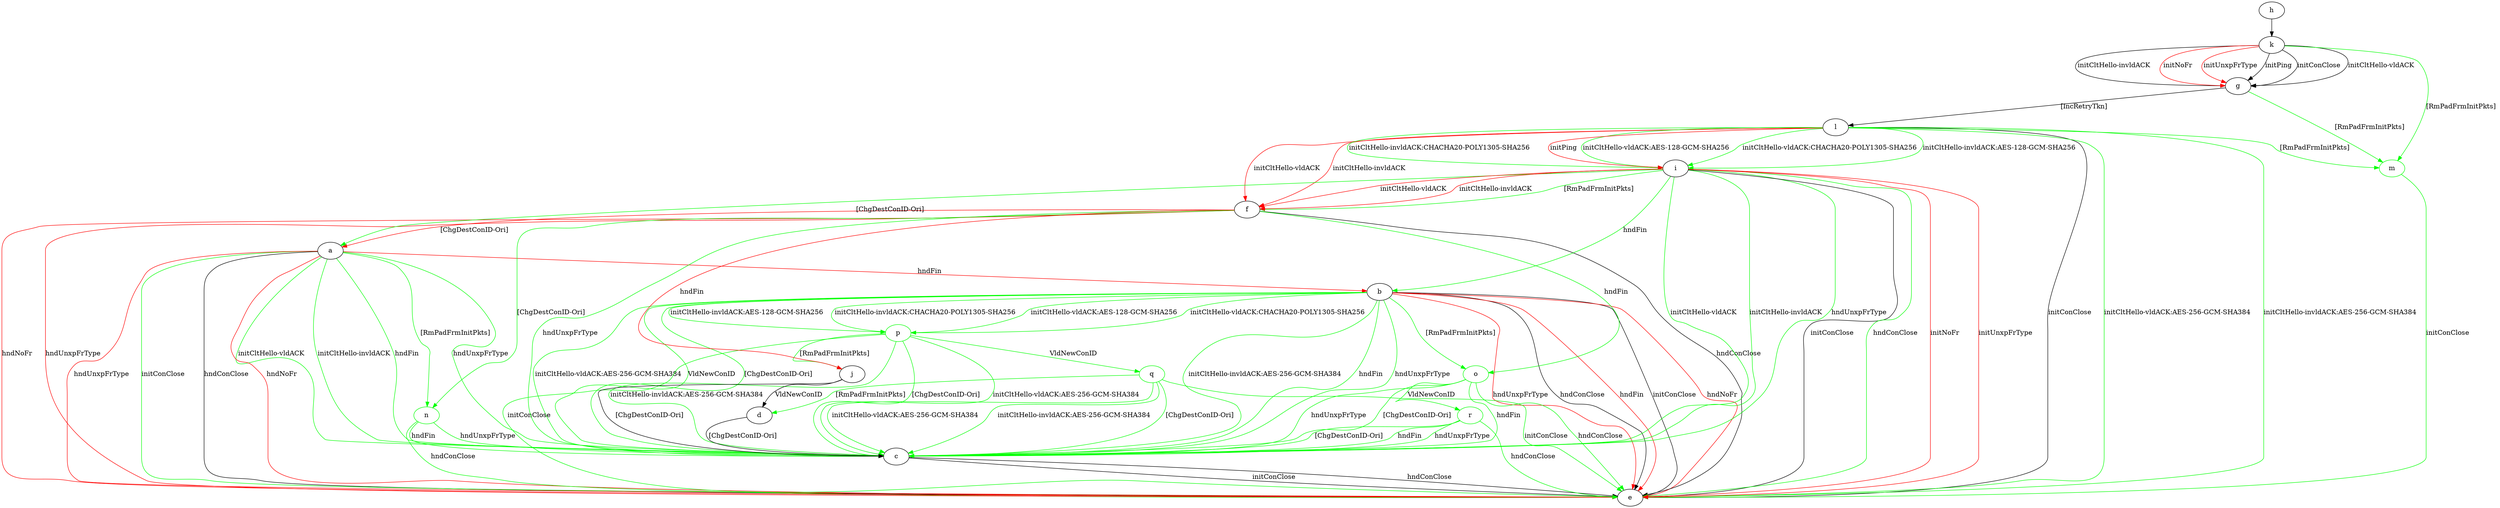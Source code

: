 digraph "" {
	a -> b	[key=0,
		color=red,
		label="hndFin "];
	a -> c	[key=0,
		color=green,
		label="initCltHello-vldACK "];
	a -> c	[key=1,
		color=green,
		label="initCltHello-invldACK "];
	a -> c	[key=2,
		color=green,
		label="hndFin "];
	a -> c	[key=3,
		color=green,
		label="hndUnxpFrType "];
	a -> e	[key=0,
		label="hndConClose "];
	a -> e	[key=1,
		color=green,
		label="initConClose "];
	a -> e	[key=2,
		color=red,
		label="hndNoFr "];
	a -> e	[key=3,
		color=red,
		label="hndUnxpFrType "];
	n	[color=green];
	a -> n	[key=0,
		color=green,
		label="[RmPadFrmInitPkts] "];
	b -> c	[key=0,
		color=green,
		label="initCltHello-vldACK:AES-256-GCM-SHA384 "];
	b -> c	[key=1,
		color=green,
		label="initCltHello-invldACK:AES-256-GCM-SHA384 "];
	b -> c	[key=2,
		color=green,
		label="hndFin "];
	b -> c	[key=3,
		color=green,
		label="hndUnxpFrType "];
	b -> c	[key=4,
		color=green,
		label="VldNewConID "];
	b -> c	[key=5,
		color=green,
		label="[ChgDestConID-Ori] "];
	b -> e	[key=0,
		label="initConClose "];
	b -> e	[key=1,
		label="hndConClose "];
	b -> e	[key=2,
		color=red,
		label="hndFin "];
	b -> e	[key=3,
		color=red,
		label="hndNoFr "];
	b -> e	[key=4,
		color=red,
		label="hndUnxpFrType "];
	o	[color=green];
	b -> o	[key=0,
		color=green,
		label="[RmPadFrmInitPkts] "];
	p	[color=green];
	b -> p	[key=0,
		color=green,
		label="initCltHello-vldACK:AES-128-GCM-SHA256 "];
	b -> p	[key=1,
		color=green,
		label="initCltHello-vldACK:CHACHA20-POLY1305-SHA256 "];
	b -> p	[key=2,
		color=green,
		label="initCltHello-invldACK:AES-128-GCM-SHA256 "];
	b -> p	[key=3,
		color=green,
		label="initCltHello-invldACK:CHACHA20-POLY1305-SHA256 "];
	c -> e	[key=0,
		label="initConClose "];
	c -> e	[key=1,
		label="hndConClose "];
	d -> c	[key=0,
		label="[ChgDestConID-Ori] "];
	f -> a	[key=0,
		color=red,
		label="[ChgDestConID-Ori] "];
	f -> c	[key=0,
		color=green,
		label="hndUnxpFrType "];
	f -> e	[key=0,
		label="hndConClose "];
	f -> e	[key=1,
		color=red,
		label="hndNoFr "];
	f -> e	[key=2,
		color=red,
		label="hndUnxpFrType "];
	f -> j	[key=0,
		color=red,
		label="hndFin "];
	f -> n	[key=0,
		color=green,
		label="[ChgDestConID-Ori] "];
	f -> o	[key=0,
		color=green,
		label="hndFin "];
	g -> l	[key=0,
		label="[IncRetryTkn] "];
	m	[color=green];
	g -> m	[key=0,
		color=green,
		label="[RmPadFrmInitPkts] "];
	h -> k	[key=0];
	i -> a	[key=0,
		color=green,
		label="[ChgDestConID-Ori] "];
	i -> b	[key=0,
		color=green,
		label="hndFin "];
	i -> c	[key=0,
		color=green,
		label="initCltHello-vldACK "];
	i -> c	[key=1,
		color=green,
		label="initCltHello-invldACK "];
	i -> c	[key=2,
		color=green,
		label="hndUnxpFrType "];
	i -> e	[key=0,
		label="initConClose "];
	i -> e	[key=1,
		color=green,
		label="hndConClose "];
	i -> e	[key=2,
		color=red,
		label="initNoFr "];
	i -> e	[key=3,
		color=red,
		label="initUnxpFrType "];
	i -> f	[key=0,
		color=green,
		label="[RmPadFrmInitPkts] "];
	i -> f	[key=1,
		color=red,
		label="initCltHello-vldACK "];
	i -> f	[key=2,
		color=red,
		label="initCltHello-invldACK "];
	j -> c	[key=0,
		label="[ChgDestConID-Ori] "];
	j -> d	[key=0,
		label="VldNewConID "];
	k -> g	[key=0,
		label="initPing "];
	k -> g	[key=1,
		label="initConClose "];
	k -> g	[key=2,
		label="initCltHello-vldACK "];
	k -> g	[key=3,
		label="initCltHello-invldACK "];
	k -> g	[key=4,
		color=red,
		label="initNoFr "];
	k -> g	[key=5,
		color=red,
		label="initUnxpFrType "];
	k -> m	[key=0,
		color=green,
		label="[RmPadFrmInitPkts] "];
	l -> e	[key=0,
		label="initConClose "];
	l -> e	[key=1,
		color=green,
		label="initCltHello-vldACK:AES-256-GCM-SHA384 "];
	l -> e	[key=2,
		color=green,
		label="initCltHello-invldACK:AES-256-GCM-SHA384 "];
	l -> f	[key=0,
		color=red,
		label="initCltHello-vldACK "];
	l -> f	[key=1,
		color=red,
		label="initCltHello-invldACK "];
	l -> i	[key=0,
		color=green,
		label="initCltHello-vldACK:AES-128-GCM-SHA256 "];
	l -> i	[key=1,
		color=green,
		label="initCltHello-vldACK:CHACHA20-POLY1305-SHA256 "];
	l -> i	[key=2,
		color=green,
		label="initCltHello-invldACK:AES-128-GCM-SHA256 "];
	l -> i	[key=3,
		color=green,
		label="initCltHello-invldACK:CHACHA20-POLY1305-SHA256 "];
	l -> i	[key=4,
		color=red,
		label="initPing "];
	l -> m	[key=0,
		color=green,
		label="[RmPadFrmInitPkts] "];
	m -> e	[key=0,
		color=green,
		label="initConClose "];
	n -> c	[key=0,
		color=green,
		label="hndFin "];
	n -> c	[key=1,
		color=green,
		label="hndUnxpFrType "];
	n -> e	[key=0,
		color=green,
		label="hndConClose "];
	o -> c	[key=0,
		color=green,
		label="hndFin "];
	o -> c	[key=1,
		color=green,
		label="hndUnxpFrType "];
	o -> c	[key=2,
		color=green,
		label="[ChgDestConID-Ori] "];
	o -> e	[key=0,
		color=green,
		label="hndConClose "];
	r	[color=green];
	o -> r	[key=0,
		color=green,
		label="VldNewConID "];
	p -> c	[key=0,
		color=green,
		label="initCltHello-vldACK:AES-256-GCM-SHA384 "];
	p -> c	[key=1,
		color=green,
		label="initCltHello-invldACK:AES-256-GCM-SHA384 "];
	p -> c	[key=2,
		color=green,
		label="[ChgDestConID-Ori] "];
	p -> e	[key=0,
		color=green,
		label="initConClose "];
	p -> j	[key=0,
		color=green,
		label="[RmPadFrmInitPkts] "];
	q	[color=green];
	p -> q	[key=0,
		color=green,
		label="VldNewConID "];
	q -> c	[key=0,
		color=green,
		label="initCltHello-vldACK:AES-256-GCM-SHA384 "];
	q -> c	[key=1,
		color=green,
		label="initCltHello-invldACK:AES-256-GCM-SHA384 "];
	q -> c	[key=2,
		color=green,
		label="[ChgDestConID-Ori] "];
	q -> d	[key=0,
		color=green,
		label="[RmPadFrmInitPkts] "];
	q -> e	[key=0,
		color=green,
		label="initConClose "];
	r -> c	[key=0,
		color=green,
		label="hndFin "];
	r -> c	[key=1,
		color=green,
		label="hndUnxpFrType "];
	r -> c	[key=2,
		color=green,
		label="[ChgDestConID-Ori] "];
	r -> e	[key=0,
		color=green,
		label="hndConClose "];
}

